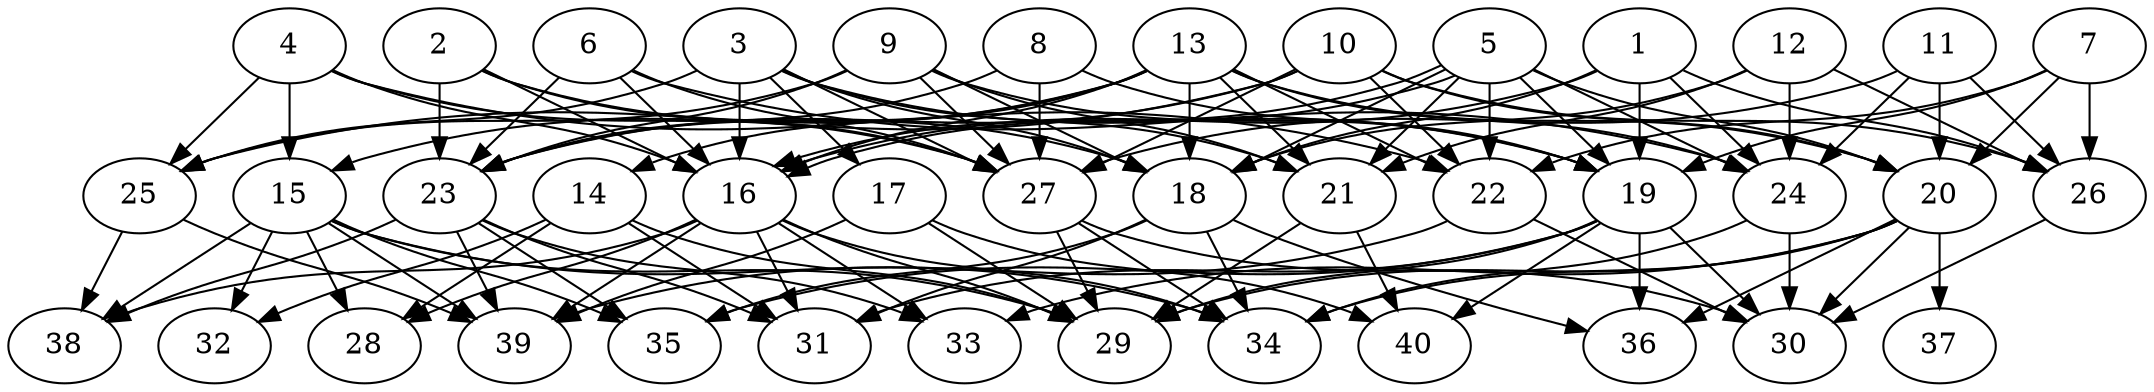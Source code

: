 // DAG automatically generated by daggen at Thu Oct  3 14:06:49 2019
// ./daggen --dot -n 40 --ccr 0.4 --fat 0.7 --regular 0.9 --density 0.6 --mindata 5242880 --maxdata 52428800 
digraph G {
  1 [size="14822400", alpha="0.11", expect_size="5928960"] 
  1 -> 16 [size ="5928960"]
  1 -> 18 [size ="5928960"]
  1 -> 19 [size ="5928960"]
  1 -> 24 [size ="5928960"]
  1 -> 26 [size ="5928960"]
  2 [size="61831680", alpha="0.11", expect_size="24732672"] 
  2 -> 16 [size ="24732672"]
  2 -> 18 [size ="24732672"]
  2 -> 23 [size ="24732672"]
  2 -> 27 [size ="24732672"]
  3 [size="17689600", alpha="0.04", expect_size="7075840"] 
  3 -> 16 [size ="7075840"]
  3 -> 17 [size ="7075840"]
  3 -> 18 [size ="7075840"]
  3 -> 19 [size ="7075840"]
  3 -> 21 [size ="7075840"]
  3 -> 25 [size ="7075840"]
  3 -> 27 [size ="7075840"]
  4 [size="65771520", alpha="0.18", expect_size="26308608"] 
  4 -> 15 [size ="26308608"]
  4 -> 16 [size ="26308608"]
  4 -> 22 [size ="26308608"]
  4 -> 25 [size ="26308608"]
  4 -> 27 [size ="26308608"]
  5 [size="100922880", alpha="0.18", expect_size="40369152"] 
  5 -> 16 [size ="40369152"]
  5 -> 16 [size ="40369152"]
  5 -> 18 [size ="40369152"]
  5 -> 19 [size ="40369152"]
  5 -> 20 [size ="40369152"]
  5 -> 21 [size ="40369152"]
  5 -> 22 [size ="40369152"]
  5 -> 24 [size ="40369152"]
  6 [size="59059200", alpha="0.11", expect_size="23623680"] 
  6 -> 16 [size ="23623680"]
  6 -> 23 [size ="23623680"]
  6 -> 24 [size ="23623680"]
  6 -> 27 [size ="23623680"]
  7 [size="29729280", alpha="0.02", expect_size="11891712"] 
  7 -> 19 [size ="11891712"]
  7 -> 20 [size ="11891712"]
  7 -> 22 [size ="11891712"]
  7 -> 26 [size ="11891712"]
  8 [size="84823040", alpha="0.12", expect_size="33929216"] 
  8 -> 19 [size ="33929216"]
  8 -> 23 [size ="33929216"]
  8 -> 27 [size ="33929216"]
  9 [size="88721920", alpha="0.14", expect_size="35488768"] 
  9 -> 18 [size ="35488768"]
  9 -> 19 [size ="35488768"]
  9 -> 21 [size ="35488768"]
  9 -> 23 [size ="35488768"]
  9 -> 25 [size ="35488768"]
  9 -> 27 [size ="35488768"]
  10 [size="104174080", alpha="0.13", expect_size="41669632"] 
  10 -> 20 [size ="41669632"]
  10 -> 22 [size ="41669632"]
  10 -> 23 [size ="41669632"]
  10 -> 25 [size ="41669632"]
  10 -> 26 [size ="41669632"]
  10 -> 27 [size ="41669632"]
  11 [size="79933440", alpha="0.09", expect_size="31973376"] 
  11 -> 20 [size ="31973376"]
  11 -> 24 [size ="31973376"]
  11 -> 26 [size ="31973376"]
  11 -> 27 [size ="31973376"]
  12 [size="27253760", alpha="0.04", expect_size="10901504"] 
  12 -> 18 [size ="10901504"]
  12 -> 21 [size ="10901504"]
  12 -> 24 [size ="10901504"]
  12 -> 26 [size ="10901504"]
  13 [size="91279360", alpha="0.14", expect_size="36511744"] 
  13 -> 14 [size ="36511744"]
  13 -> 15 [size ="36511744"]
  13 -> 16 [size ="36511744"]
  13 -> 18 [size ="36511744"]
  13 -> 20 [size ="36511744"]
  13 -> 21 [size ="36511744"]
  13 -> 22 [size ="36511744"]
  13 -> 23 [size ="36511744"]
  13 -> 24 [size ="36511744"]
  14 [size="117107200", alpha="0.09", expect_size="46842880"] 
  14 -> 28 [size ="46842880"]
  14 -> 29 [size ="46842880"]
  14 -> 31 [size ="46842880"]
  14 -> 32 [size ="46842880"]
  15 [size="104826880", alpha="0.10", expect_size="41930752"] 
  15 -> 28 [size ="41930752"]
  15 -> 29 [size ="41930752"]
  15 -> 32 [size ="41930752"]
  15 -> 34 [size ="41930752"]
  15 -> 35 [size ="41930752"]
  15 -> 38 [size ="41930752"]
  15 -> 39 [size ="41930752"]
  16 [size="94031360", alpha="0.04", expect_size="37612544"] 
  16 -> 28 [size ="37612544"]
  16 -> 29 [size ="37612544"]
  16 -> 31 [size ="37612544"]
  16 -> 33 [size ="37612544"]
  16 -> 34 [size ="37612544"]
  16 -> 38 [size ="37612544"]
  16 -> 39 [size ="37612544"]
  17 [size="40576000", alpha="0.08", expect_size="16230400"] 
  17 -> 29 [size ="16230400"]
  17 -> 39 [size ="16230400"]
  17 -> 40 [size ="16230400"]
  18 [size="51630080", alpha="0.12", expect_size="20652032"] 
  18 -> 31 [size ="20652032"]
  18 -> 34 [size ="20652032"]
  18 -> 35 [size ="20652032"]
  18 -> 36 [size ="20652032"]
  19 [size="120414720", alpha="0.03", expect_size="48165888"] 
  19 -> 29 [size ="48165888"]
  19 -> 30 [size ="48165888"]
  19 -> 31 [size ="48165888"]
  19 -> 35 [size ="48165888"]
  19 -> 36 [size ="48165888"]
  19 -> 40 [size ="48165888"]
  20 [size="85516800", alpha="0.07", expect_size="34206720"] 
  20 -> 29 [size ="34206720"]
  20 -> 30 [size ="34206720"]
  20 -> 33 [size ="34206720"]
  20 -> 34 [size ="34206720"]
  20 -> 36 [size ="34206720"]
  20 -> 37 [size ="34206720"]
  21 [size="43087360", alpha="0.12", expect_size="17234944"] 
  21 -> 29 [size ="17234944"]
  21 -> 40 [size ="17234944"]
  22 [size="98575360", alpha="0.05", expect_size="39430144"] 
  22 -> 30 [size ="39430144"]
  22 -> 39 [size ="39430144"]
  23 [size="119664640", alpha="0.18", expect_size="47865856"] 
  23 -> 31 [size ="47865856"]
  23 -> 33 [size ="47865856"]
  23 -> 35 [size ="47865856"]
  23 -> 38 [size ="47865856"]
  23 -> 39 [size ="47865856"]
  24 [size="83258880", alpha="0.01", expect_size="33303552"] 
  24 -> 30 [size ="33303552"]
  24 -> 34 [size ="33303552"]
  25 [size="18754560", alpha="0.18", expect_size="7501824"] 
  25 -> 38 [size ="7501824"]
  25 -> 39 [size ="7501824"]
  26 [size="78225920", alpha="0.04", expect_size="31290368"] 
  26 -> 30 [size ="31290368"]
  27 [size="104588800", alpha="0.12", expect_size="41835520"] 
  27 -> 29 [size ="41835520"]
  27 -> 30 [size ="41835520"]
  27 -> 34 [size ="41835520"]
  28 [size="31206400", alpha="0.12", expect_size="12482560"] 
  29 [size="99530240", alpha="0.05", expect_size="39812096"] 
  30 [size="117150720", alpha="0.14", expect_size="46860288"] 
  31 [size="42265600", alpha="0.13", expect_size="16906240"] 
  32 [size="112522240", alpha="0.16", expect_size="45008896"] 
  33 [size="22753280", alpha="0.11", expect_size="9101312"] 
  34 [size="13470720", alpha="0.04", expect_size="5388288"] 
  35 [size="19374080", alpha="0.13", expect_size="7749632"] 
  36 [size="128281600", alpha="0.15", expect_size="51312640"] 
  37 [size="32256000", alpha="0.02", expect_size="12902400"] 
  38 [size="101808640", alpha="0.16", expect_size="40723456"] 
  39 [size="54768640", alpha="0.08", expect_size="21907456"] 
  40 [size="84710400", alpha="0.12", expect_size="33884160"] 
}

